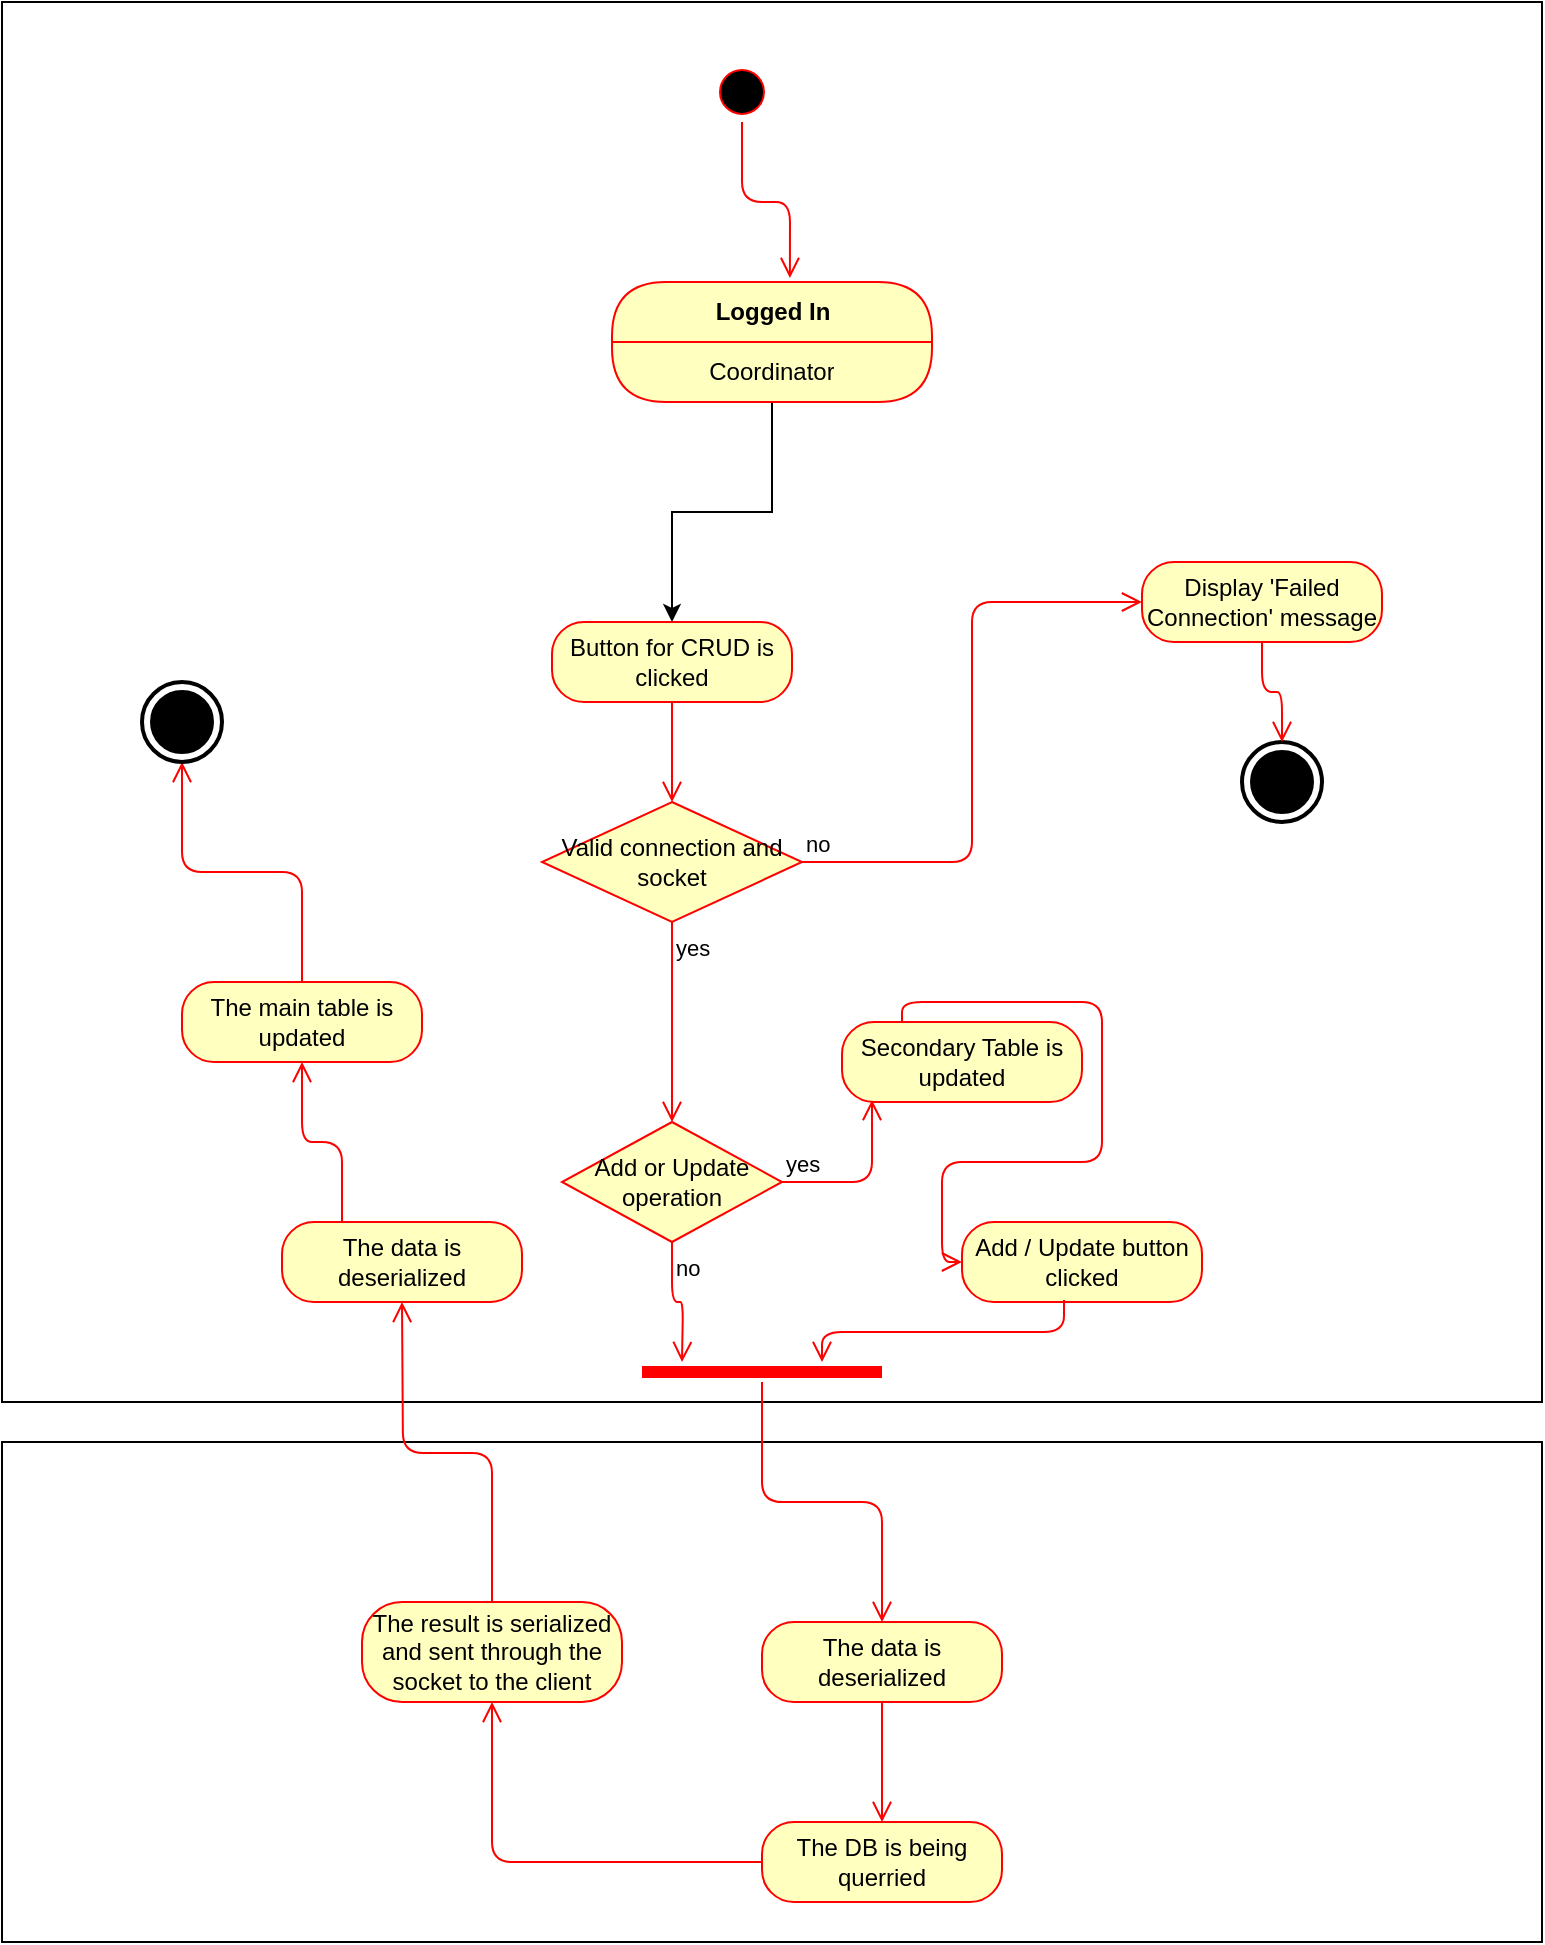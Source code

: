 <mxfile version="13.0.3" type="device"><diagram id="RRdsheOYKMgfbI-WDpic" name="Page-1"><mxGraphModel dx="571" dy="1913" grid="1" gridSize="10" guides="1" tooltips="1" connect="1" arrows="1" fold="1" page="1" pageScale="1" pageWidth="850" pageHeight="1100" math="0" shadow="0"><root><mxCell id="0"/><mxCell id="1" parent="0"/><mxCell id="dCK04Fj9RvBoGrpgUIOF-1" value="" style="html=1;dashed=0;whitespace=wrap;" vertex="1" parent="1"><mxGeometry x="80" y="-100" width="770" height="700" as="geometry"/></mxCell><mxCell id="dCK04Fj9RvBoGrpgUIOF-4" value="Button for CRUD is clicked" style="rounded=1;whiteSpace=wrap;html=1;arcSize=40;fontColor=#000000;fillColor=#ffffc0;strokeColor=#ff0000;" vertex="1" parent="1"><mxGeometry x="355" y="210" width="120" height="40" as="geometry"/></mxCell><mxCell id="dCK04Fj9RvBoGrpgUIOF-5" value="" style="edgeStyle=orthogonalEdgeStyle;html=1;verticalAlign=bottom;endArrow=open;endSize=8;strokeColor=#ff0000;" edge="1" parent="1" source="dCK04Fj9RvBoGrpgUIOF-4"><mxGeometry relative="1" as="geometry"><mxPoint x="415" y="300" as="targetPoint"/></mxGeometry></mxCell><mxCell id="dCK04Fj9RvBoGrpgUIOF-8" value="" style="ellipse;html=1;shape=startState;fillColor=#000000;strokeColor=#ff0000;" vertex="1" parent="1"><mxGeometry x="435" y="-70" width="30" height="30" as="geometry"/></mxCell><mxCell id="dCK04Fj9RvBoGrpgUIOF-9" value="" style="edgeStyle=orthogonalEdgeStyle;html=1;verticalAlign=bottom;endArrow=open;endSize=8;strokeColor=#ff0000;entryX=0.556;entryY=-0.033;entryDx=0;entryDy=0;entryPerimeter=0;" edge="1" parent="1" source="dCK04Fj9RvBoGrpgUIOF-8" target="dCK04Fj9RvBoGrpgUIOF-38"><mxGeometry relative="1" as="geometry"><mxPoint x="125" y="80" as="targetPoint"/></mxGeometry></mxCell><mxCell id="dCK04Fj9RvBoGrpgUIOF-10" style="edgeStyle=orthogonalEdgeStyle;rounded=0;orthogonalLoop=1;jettySize=auto;html=1;entryX=0.5;entryY=0;entryDx=0;entryDy=0;" edge="1" parent="1" source="dCK04Fj9RvBoGrpgUIOF-38" target="dCK04Fj9RvBoGrpgUIOF-4"><mxGeometry relative="1" as="geometry"><mxPoint x="432.04" y="174" as="targetPoint"/></mxGeometry></mxCell><mxCell id="dCK04Fj9RvBoGrpgUIOF-14" value="Add or Update operation" style="rhombus;whiteSpace=wrap;html=1;fillColor=#ffffc0;strokeColor=#ff0000;" vertex="1" parent="1"><mxGeometry x="360" y="460" width="110" height="60" as="geometry"/></mxCell><mxCell id="dCK04Fj9RvBoGrpgUIOF-15" value="yes" style="edgeStyle=orthogonalEdgeStyle;html=1;align=left;verticalAlign=bottom;endArrow=open;endSize=8;strokeColor=#ff0000;entryX=0.125;entryY=0.975;entryDx=0;entryDy=0;entryPerimeter=0;" edge="1" parent="1" source="dCK04Fj9RvBoGrpgUIOF-14" target="dCK04Fj9RvBoGrpgUIOF-17"><mxGeometry x="-1" relative="1" as="geometry"><mxPoint x="510" y="450" as="targetPoint"/></mxGeometry></mxCell><mxCell id="dCK04Fj9RvBoGrpgUIOF-16" value="no" style="edgeStyle=orthogonalEdgeStyle;html=1;align=left;verticalAlign=top;endArrow=open;endSize=8;strokeColor=#ff0000;" edge="1" parent="1" source="dCK04Fj9RvBoGrpgUIOF-14"><mxGeometry x="-1" relative="1" as="geometry"><mxPoint x="420" y="580" as="targetPoint"/></mxGeometry></mxCell><mxCell id="dCK04Fj9RvBoGrpgUIOF-17" value="Secondary Table is updated" style="rounded=1;whiteSpace=wrap;html=1;arcSize=40;fontColor=#000000;fillColor=#ffffc0;strokeColor=#ff0000;" vertex="1" parent="1"><mxGeometry x="500" y="410" width="120" height="40" as="geometry"/></mxCell><mxCell id="dCK04Fj9RvBoGrpgUIOF-18" value="" style="edgeStyle=orthogonalEdgeStyle;html=1;align=left;verticalAlign=bottom;endArrow=open;endSize=8;strokeColor=#ff0000;exitX=0.25;exitY=0;exitDx=0;exitDy=0;entryX=0;entryY=0.5;entryDx=0;entryDy=0;" edge="1" parent="1" source="dCK04Fj9RvBoGrpgUIOF-17" target="dCK04Fj9RvBoGrpgUIOF-19"><mxGeometry x="-1" relative="1" as="geometry"><mxPoint x="570" y="380" as="targetPoint"/><mxPoint x="480" y="500" as="sourcePoint"/><Array as="points"><mxPoint x="530" y="400"/><mxPoint x="630" y="400"/><mxPoint x="630" y="480"/><mxPoint x="550" y="480"/><mxPoint x="550" y="530"/></Array></mxGeometry></mxCell><mxCell id="dCK04Fj9RvBoGrpgUIOF-19" value="Add / Update button clicked" style="rounded=1;whiteSpace=wrap;html=1;arcSize=40;fontColor=#000000;fillColor=#ffffc0;strokeColor=#ff0000;" vertex="1" parent="1"><mxGeometry x="560" y="510" width="120" height="40" as="geometry"/></mxCell><mxCell id="dCK04Fj9RvBoGrpgUIOF-20" value="" style="shape=line;html=1;strokeWidth=6;strokeColor=#ff0000;" vertex="1" parent="1"><mxGeometry x="400" y="580" width="120" height="10" as="geometry"/></mxCell><mxCell id="dCK04Fj9RvBoGrpgUIOF-21" value="" style="edgeStyle=orthogonalEdgeStyle;html=1;verticalAlign=bottom;endArrow=open;endSize=8;strokeColor=#ff0000;exitX=0.425;exitY=0.975;exitDx=0;exitDy=0;exitPerimeter=0;" edge="1" parent="1" source="dCK04Fj9RvBoGrpgUIOF-19"><mxGeometry relative="1" as="geometry"><mxPoint x="490" y="580" as="targetPoint"/><mxPoint x="465" y="320" as="sourcePoint"/><Array as="points"><mxPoint x="611" y="565"/><mxPoint x="490" y="565"/></Array></mxGeometry></mxCell><mxCell id="dCK04Fj9RvBoGrpgUIOF-22" value="" style="html=1;dashed=0;whitespace=wrap;" vertex="1" parent="1"><mxGeometry x="80" y="620" width="770" height="250" as="geometry"/></mxCell><mxCell id="dCK04Fj9RvBoGrpgUIOF-23" value="The data is deserialized" style="rounded=1;whiteSpace=wrap;html=1;arcSize=40;fontColor=#000000;fillColor=#ffffc0;strokeColor=#ff0000;" vertex="1" parent="1"><mxGeometry x="460" y="710" width="120" height="40" as="geometry"/></mxCell><mxCell id="dCK04Fj9RvBoGrpgUIOF-24" value="The DB is being querried" style="rounded=1;whiteSpace=wrap;html=1;arcSize=40;fontColor=#000000;fillColor=#ffffc0;strokeColor=#ff0000;" vertex="1" parent="1"><mxGeometry x="460" y="810" width="120" height="40" as="geometry"/></mxCell><mxCell id="dCK04Fj9RvBoGrpgUIOF-25" value="The result is serialized and sent through the socket to the client" style="rounded=1;whiteSpace=wrap;html=1;arcSize=40;fontColor=#000000;fillColor=#ffffc0;strokeColor=#ff0000;" vertex="1" parent="1"><mxGeometry x="260" y="700" width="130" height="50" as="geometry"/></mxCell><mxCell id="dCK04Fj9RvBoGrpgUIOF-26" value="" style="edgeStyle=orthogonalEdgeStyle;html=1;verticalAlign=bottom;endArrow=open;endSize=8;strokeColor=#ff0000;" edge="1" parent="1" source="dCK04Fj9RvBoGrpgUIOF-20" target="dCK04Fj9RvBoGrpgUIOF-23"><mxGeometry relative="1" as="geometry"><mxPoint x="600" y="440" as="targetPoint"/><mxPoint x="599.5" y="320" as="sourcePoint"/></mxGeometry></mxCell><mxCell id="dCK04Fj9RvBoGrpgUIOF-27" value="" style="edgeStyle=orthogonalEdgeStyle;html=1;verticalAlign=bottom;endArrow=open;endSize=8;strokeColor=#ff0000;exitX=0.5;exitY=1;exitDx=0;exitDy=0;entryX=0.5;entryY=0;entryDx=0;entryDy=0;" edge="1" parent="1" source="dCK04Fj9RvBoGrpgUIOF-23" target="dCK04Fj9RvBoGrpgUIOF-24"><mxGeometry relative="1" as="geometry"><mxPoint x="530" y="720" as="targetPoint"/><mxPoint x="470" y="600" as="sourcePoint"/></mxGeometry></mxCell><mxCell id="dCK04Fj9RvBoGrpgUIOF-28" value="" style="edgeStyle=orthogonalEdgeStyle;html=1;verticalAlign=bottom;endArrow=open;endSize=8;strokeColor=#ff0000;exitX=0;exitY=0.5;exitDx=0;exitDy=0;entryX=0.5;entryY=1;entryDx=0;entryDy=0;" edge="1" parent="1" source="dCK04Fj9RvBoGrpgUIOF-24" target="dCK04Fj9RvBoGrpgUIOF-25"><mxGeometry relative="1" as="geometry"><mxPoint x="530" y="820" as="targetPoint"/><mxPoint x="530" y="760" as="sourcePoint"/></mxGeometry></mxCell><mxCell id="dCK04Fj9RvBoGrpgUIOF-29" value="" style="edgeStyle=orthogonalEdgeStyle;html=1;verticalAlign=bottom;endArrow=open;endSize=8;strokeColor=#ff0000;exitX=0.5;exitY=0;exitDx=0;exitDy=0;" edge="1" parent="1" source="dCK04Fj9RvBoGrpgUIOF-25"><mxGeometry relative="1" as="geometry"><mxPoint x="280" y="550" as="targetPoint"/><mxPoint x="470" y="840" as="sourcePoint"/></mxGeometry></mxCell><mxCell id="dCK04Fj9RvBoGrpgUIOF-30" value="The data is deserialized" style="rounded=1;whiteSpace=wrap;html=1;arcSize=40;fontColor=#000000;fillColor=#ffffc0;strokeColor=#ff0000;" vertex="1" parent="1"><mxGeometry x="220" y="510" width="120" height="40" as="geometry"/></mxCell><mxCell id="dCK04Fj9RvBoGrpgUIOF-31" value="The main table is updated" style="rounded=1;whiteSpace=wrap;html=1;arcSize=40;fontColor=#000000;fillColor=#ffffc0;strokeColor=#ff0000;" vertex="1" parent="1"><mxGeometry x="170" y="390" width="120" height="40" as="geometry"/></mxCell><mxCell id="dCK04Fj9RvBoGrpgUIOF-32" value="" style="edgeStyle=orthogonalEdgeStyle;html=1;verticalAlign=bottom;endArrow=open;endSize=8;strokeColor=#ff0000;exitX=0.25;exitY=0;exitDx=0;exitDy=0;entryX=0.5;entryY=1;entryDx=0;entryDy=0;" edge="1" parent="1" source="dCK04Fj9RvBoGrpgUIOF-30" target="dCK04Fj9RvBoGrpgUIOF-31"><mxGeometry relative="1" as="geometry"><mxPoint x="290" y="560" as="targetPoint"/><mxPoint x="335" y="710" as="sourcePoint"/></mxGeometry></mxCell><mxCell id="dCK04Fj9RvBoGrpgUIOF-33" value="Valid connection and socket" style="rhombus;whiteSpace=wrap;html=1;fillColor=#ffffc0;strokeColor=#ff0000;" vertex="1" parent="1"><mxGeometry x="350" y="300" width="130" height="60" as="geometry"/></mxCell><mxCell id="dCK04Fj9RvBoGrpgUIOF-34" value="no" style="edgeStyle=orthogonalEdgeStyle;html=1;align=left;verticalAlign=bottom;endArrow=open;endSize=8;strokeColor=#ff0000;entryX=0;entryY=0.5;entryDx=0;entryDy=0;" edge="1" parent="1" source="dCK04Fj9RvBoGrpgUIOF-33" target="dCK04Fj9RvBoGrpgUIOF-47"><mxGeometry x="-1" relative="1" as="geometry"><mxPoint x="660" y="270" as="targetPoint"/></mxGeometry></mxCell><mxCell id="dCK04Fj9RvBoGrpgUIOF-38" value="Logged In" style="swimlane;html=1;fontStyle=1;align=center;verticalAlign=middle;childLayout=stackLayout;horizontal=1;startSize=30;horizontalStack=0;resizeParent=0;resizeLast=1;container=0;fontColor=#000000;collapsible=0;rounded=1;arcSize=30;strokeColor=#ff0000;fillColor=#ffffc0;swimlaneFillColor=#ffffc0;dropTarget=0;" vertex="1" parent="1"><mxGeometry x="385" y="40" width="160" height="60" as="geometry"/></mxCell><mxCell id="dCK04Fj9RvBoGrpgUIOF-39" value="Coordinator" style="text;html=1;strokeColor=none;fillColor=none;align=center;verticalAlign=middle;spacingLeft=4;spacingRight=4;whiteSpace=wrap;overflow=hidden;rotatable=0;fontColor=#000000;" vertex="1" parent="dCK04Fj9RvBoGrpgUIOF-38"><mxGeometry y="30" width="160" height="30" as="geometry"/></mxCell><mxCell id="dCK04Fj9RvBoGrpgUIOF-43" value="yes" style="edgeStyle=orthogonalEdgeStyle;html=1;align=left;verticalAlign=top;endArrow=open;endSize=8;strokeColor=#ff0000;exitX=0.5;exitY=1;exitDx=0;exitDy=0;" edge="1" parent="1" source="dCK04Fj9RvBoGrpgUIOF-33" target="dCK04Fj9RvBoGrpgUIOF-14"><mxGeometry x="-1" relative="1" as="geometry"><mxPoint x="610" y="280" as="targetPoint"/><mxPoint x="590" y="240" as="sourcePoint"/></mxGeometry></mxCell><mxCell id="dCK04Fj9RvBoGrpgUIOF-44" value="" style="edgeStyle=orthogonalEdgeStyle;html=1;align=left;verticalAlign=bottom;endArrow=open;endSize=8;strokeColor=#ff0000;entryX=0.5;entryY=1;entryDx=0;entryDy=0;entryPerimeter=0;exitX=0.5;exitY=0;exitDx=0;exitDy=0;" edge="1" parent="1" source="dCK04Fj9RvBoGrpgUIOF-31" target="dCK04Fj9RvBoGrpgUIOF-45"><mxGeometry x="-1" relative="1" as="geometry"><mxPoint x="670" y="280" as="targetPoint"/><mxPoint x="490" y="340" as="sourcePoint"/></mxGeometry></mxCell><mxCell id="dCK04Fj9RvBoGrpgUIOF-45" value="" style="html=1;shape=mxgraph.sysml.actFinal;strokeWidth=2;verticalLabelPosition=bottom;verticalAlignment=top;" vertex="1" parent="1"><mxGeometry x="150" y="240" width="40" height="40" as="geometry"/></mxCell><mxCell id="dCK04Fj9RvBoGrpgUIOF-46" value="" style="html=1;shape=mxgraph.sysml.actFinal;strokeWidth=2;verticalLabelPosition=bottom;verticalAlignment=top;" vertex="1" parent="1"><mxGeometry x="700" y="270" width="40" height="40" as="geometry"/></mxCell><mxCell id="dCK04Fj9RvBoGrpgUIOF-47" value="Display 'Failed Connection' message" style="rounded=1;whiteSpace=wrap;html=1;arcSize=40;fontColor=#000000;fillColor=#ffffc0;strokeColor=#ff0000;" vertex="1" parent="1"><mxGeometry x="650" y="180" width="120" height="40" as="geometry"/></mxCell><mxCell id="dCK04Fj9RvBoGrpgUIOF-48" value="" style="edgeStyle=orthogonalEdgeStyle;html=1;verticalAlign=bottom;endArrow=open;endSize=8;strokeColor=#ff0000;entryX=0.5;entryY=0;entryDx=0;entryDy=0;entryPerimeter=0;" edge="1" parent="1" source="dCK04Fj9RvBoGrpgUIOF-47" target="dCK04Fj9RvBoGrpgUIOF-46"><mxGeometry relative="1" as="geometry"><mxPoint x="770" y="280" as="targetPoint"/></mxGeometry></mxCell></root></mxGraphModel></diagram></mxfile>